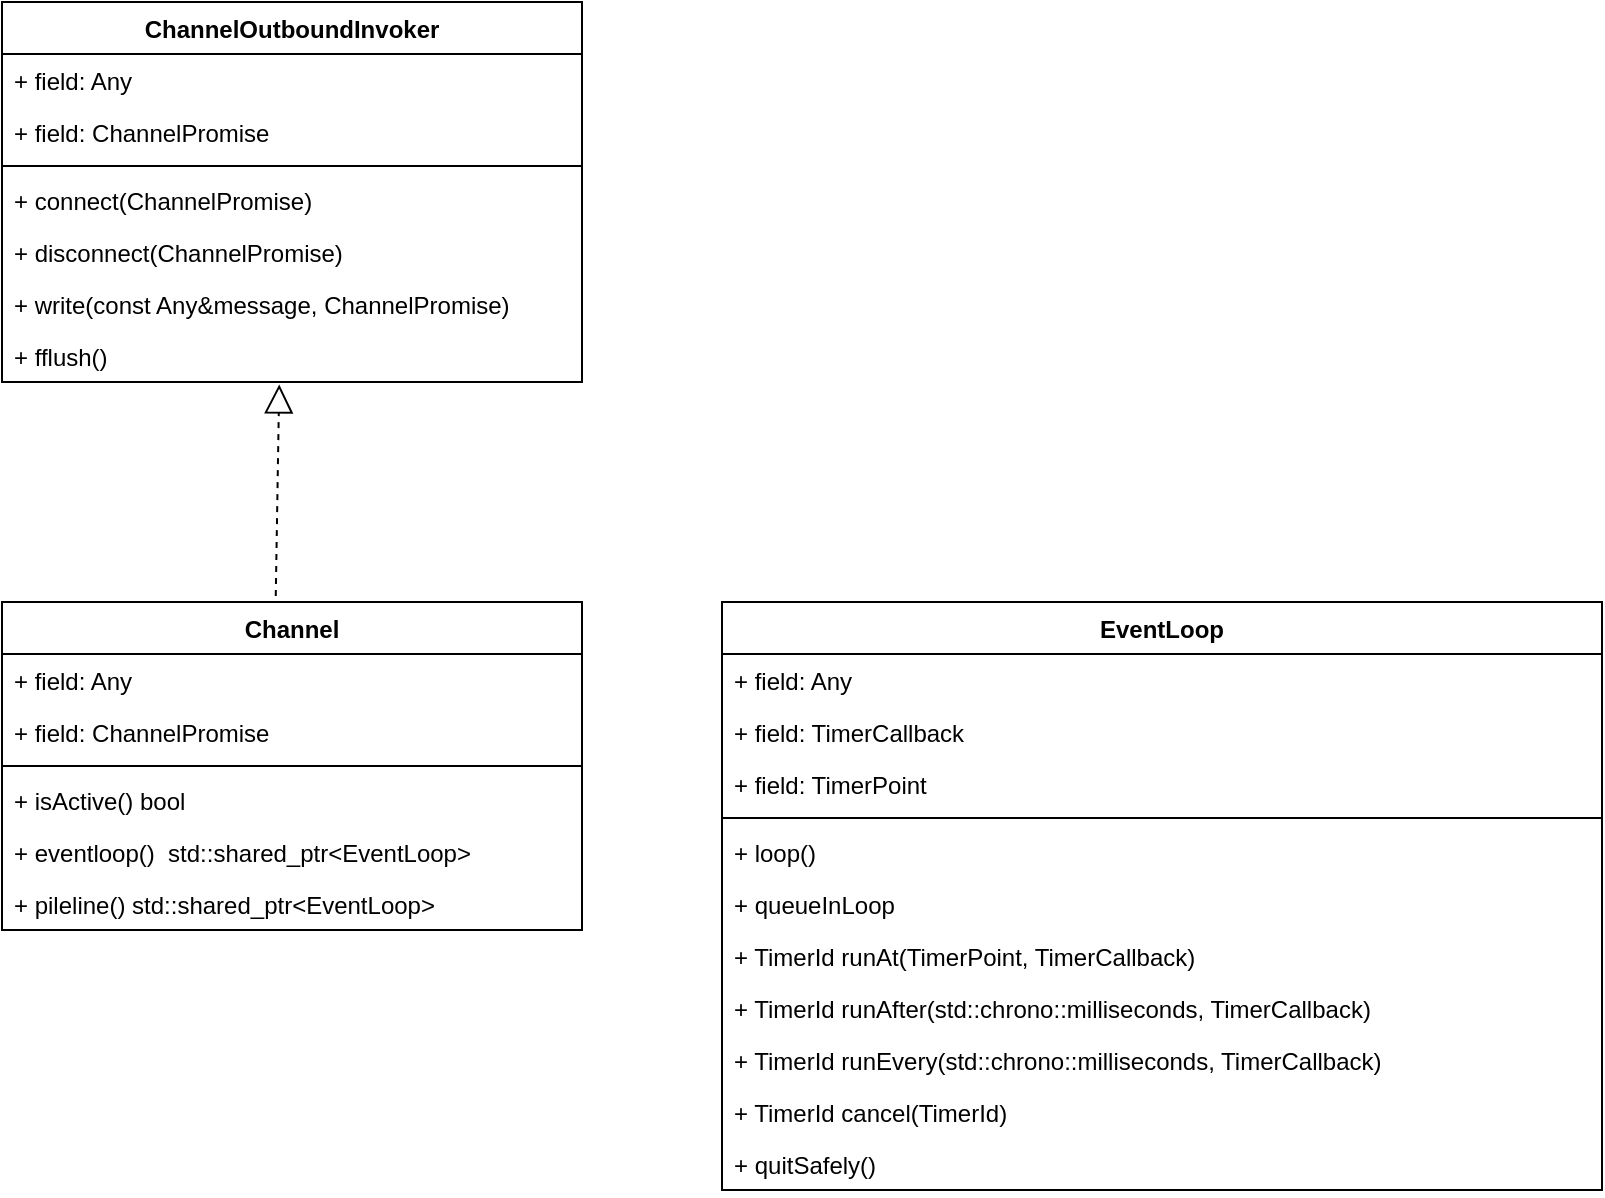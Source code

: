 <mxfile version="12.2.3" type="github" pages="3">
  <diagram name="类图" id="c4acf3e9-155e-7222-9cf6-157b1a14988f">
    <mxGraphModel dx="971" dy="495" grid="1" gridSize="10" guides="1" tooltips="1" connect="1" arrows="1" fold="1" page="1" pageScale="1" pageWidth="850" pageHeight="1100" background="#ffffff" math="0" shadow="0">
      <root>
        <mxCell id="0"/>
        <mxCell id="1" parent="0"/>
        <mxCell id="_bCPvopoZGER6yHDOMZf-1" value="ChannelOutboundInvoker" style="swimlane;fontStyle=1;align=center;verticalAlign=top;childLayout=stackLayout;horizontal=1;startSize=26;horizontalStack=0;resizeParent=1;resizeParentMax=0;resizeLast=0;collapsible=1;marginBottom=0;" vertex="1" parent="1">
          <mxGeometry x="60" y="40" width="290" height="190" as="geometry"/>
        </mxCell>
        <mxCell id="_bCPvopoZGER6yHDOMZf-2" value="+ field: Any" style="text;strokeColor=none;fillColor=none;align=left;verticalAlign=top;spacingLeft=4;spacingRight=4;overflow=hidden;rotatable=0;points=[[0,0.5],[1,0.5]];portConstraint=eastwest;" vertex="1" parent="_bCPvopoZGER6yHDOMZf-1">
          <mxGeometry y="26" width="290" height="26" as="geometry"/>
        </mxCell>
        <mxCell id="_bCPvopoZGER6yHDOMZf-12" value="+ field: ChannelPromise" style="text;strokeColor=none;fillColor=none;align=left;verticalAlign=top;spacingLeft=4;spacingRight=4;overflow=hidden;rotatable=0;points=[[0,0.5],[1,0.5]];portConstraint=eastwest;" vertex="1" parent="_bCPvopoZGER6yHDOMZf-1">
          <mxGeometry y="52" width="290" height="26" as="geometry"/>
        </mxCell>
        <mxCell id="_bCPvopoZGER6yHDOMZf-3" value="" style="line;strokeWidth=1;fillColor=none;align=left;verticalAlign=middle;spacingTop=-1;spacingLeft=3;spacingRight=3;rotatable=0;labelPosition=right;points=[];portConstraint=eastwest;" vertex="1" parent="_bCPvopoZGER6yHDOMZf-1">
          <mxGeometry y="78" width="290" height="8" as="geometry"/>
        </mxCell>
        <mxCell id="_bCPvopoZGER6yHDOMZf-4" value="+ connect(ChannelPromise)" style="text;strokeColor=none;fillColor=none;align=left;verticalAlign=top;spacingLeft=4;spacingRight=4;overflow=hidden;rotatable=0;points=[[0,0.5],[1,0.5]];portConstraint=eastwest;" vertex="1" parent="_bCPvopoZGER6yHDOMZf-1">
          <mxGeometry y="86" width="290" height="26" as="geometry"/>
        </mxCell>
        <mxCell id="_bCPvopoZGER6yHDOMZf-10" value="+ disconnect(ChannelPromise)" style="text;strokeColor=none;fillColor=none;align=left;verticalAlign=top;spacingLeft=4;spacingRight=4;overflow=hidden;rotatable=0;points=[[0,0.5],[1,0.5]];portConstraint=eastwest;" vertex="1" parent="_bCPvopoZGER6yHDOMZf-1">
          <mxGeometry y="112" width="290" height="26" as="geometry"/>
        </mxCell>
        <mxCell id="_bCPvopoZGER6yHDOMZf-11" value="+ write(const Any&amp;message, ChannelPromise)" style="text;strokeColor=none;fillColor=none;align=left;verticalAlign=top;spacingLeft=4;spacingRight=4;overflow=hidden;rotatable=0;points=[[0,0.5],[1,0.5]];portConstraint=eastwest;" vertex="1" parent="_bCPvopoZGER6yHDOMZf-1">
          <mxGeometry y="138" width="290" height="26" as="geometry"/>
        </mxCell>
        <mxCell id="_bCPvopoZGER6yHDOMZf-24" value="+ fflush()" style="text;strokeColor=none;fillColor=none;align=left;verticalAlign=top;spacingLeft=4;spacingRight=4;overflow=hidden;rotatable=0;points=[[0,0.5],[1,0.5]];portConstraint=eastwest;" vertex="1" parent="_bCPvopoZGER6yHDOMZf-1">
          <mxGeometry y="164" width="290" height="26" as="geometry"/>
        </mxCell>
        <mxCell id="_bCPvopoZGER6yHDOMZf-13" value="Channel" style="swimlane;fontStyle=1;align=center;verticalAlign=top;childLayout=stackLayout;horizontal=1;startSize=26;horizontalStack=0;resizeParent=1;resizeParentMax=0;resizeLast=0;collapsible=1;marginBottom=0;" vertex="1" parent="1">
          <mxGeometry x="60" y="340" width="290" height="164" as="geometry"/>
        </mxCell>
        <mxCell id="_bCPvopoZGER6yHDOMZf-14" value="+ field: Any" style="text;strokeColor=none;fillColor=none;align=left;verticalAlign=top;spacingLeft=4;spacingRight=4;overflow=hidden;rotatable=0;points=[[0,0.5],[1,0.5]];portConstraint=eastwest;" vertex="1" parent="_bCPvopoZGER6yHDOMZf-13">
          <mxGeometry y="26" width="290" height="26" as="geometry"/>
        </mxCell>
        <mxCell id="_bCPvopoZGER6yHDOMZf-15" value="+ field: ChannelPromise" style="text;strokeColor=none;fillColor=none;align=left;verticalAlign=top;spacingLeft=4;spacingRight=4;overflow=hidden;rotatable=0;points=[[0,0.5],[1,0.5]];portConstraint=eastwest;" vertex="1" parent="_bCPvopoZGER6yHDOMZf-13">
          <mxGeometry y="52" width="290" height="26" as="geometry"/>
        </mxCell>
        <mxCell id="_bCPvopoZGER6yHDOMZf-16" value="" style="line;strokeWidth=1;fillColor=none;align=left;verticalAlign=middle;spacingTop=-1;spacingLeft=3;spacingRight=3;rotatable=0;labelPosition=right;points=[];portConstraint=eastwest;" vertex="1" parent="_bCPvopoZGER6yHDOMZf-13">
          <mxGeometry y="78" width="290" height="8" as="geometry"/>
        </mxCell>
        <mxCell id="_bCPvopoZGER6yHDOMZf-17" value="+ isActive() bool" style="text;strokeColor=none;fillColor=none;align=left;verticalAlign=top;spacingLeft=4;spacingRight=4;overflow=hidden;rotatable=0;points=[[0,0.5],[1,0.5]];portConstraint=eastwest;" vertex="1" parent="_bCPvopoZGER6yHDOMZf-13">
          <mxGeometry y="86" width="290" height="26" as="geometry"/>
        </mxCell>
        <mxCell id="_bCPvopoZGER6yHDOMZf-18" value="+ eventloop()  std::shared_ptr&lt;EventLoop&gt;" style="text;strokeColor=none;fillColor=none;align=left;verticalAlign=top;spacingLeft=4;spacingRight=4;overflow=hidden;rotatable=0;points=[[0,0.5],[1,0.5]];portConstraint=eastwest;" vertex="1" parent="_bCPvopoZGER6yHDOMZf-13">
          <mxGeometry y="112" width="290" height="26" as="geometry"/>
        </mxCell>
        <mxCell id="_bCPvopoZGER6yHDOMZf-19" value="+ pileline() std::shared_ptr&lt;EventLoop&gt;" style="text;strokeColor=none;fillColor=none;align=left;verticalAlign=top;spacingLeft=4;spacingRight=4;overflow=hidden;rotatable=0;points=[[0,0.5],[1,0.5]];portConstraint=eastwest;" vertex="1" parent="_bCPvopoZGER6yHDOMZf-13">
          <mxGeometry y="138" width="290" height="26" as="geometry"/>
        </mxCell>
        <mxCell id="_bCPvopoZGER6yHDOMZf-26" value="" style="endArrow=block;dashed=1;endFill=0;endSize=12;html=1;entryX=0.478;entryY=1.046;entryDx=0;entryDy=0;entryPerimeter=0;exitX=0.472;exitY=-0.018;exitDx=0;exitDy=0;exitPerimeter=0;" edge="1" parent="1" source="_bCPvopoZGER6yHDOMZf-13" target="_bCPvopoZGER6yHDOMZf-24">
          <mxGeometry width="160" relative="1" as="geometry">
            <mxPoint x="200" y="310" as="sourcePoint"/>
            <mxPoint x="360" y="310" as="targetPoint"/>
          </mxGeometry>
        </mxCell>
        <mxCell id="_bCPvopoZGER6yHDOMZf-28" value="EventLoop" style="swimlane;fontStyle=1;align=center;verticalAlign=top;childLayout=stackLayout;horizontal=1;startSize=26;horizontalStack=0;resizeParent=1;resizeParentMax=0;resizeLast=0;collapsible=1;marginBottom=0;" vertex="1" parent="1">
          <mxGeometry x="420" y="340" width="440" height="294" as="geometry"/>
        </mxCell>
        <mxCell id="_bCPvopoZGER6yHDOMZf-29" value="+ field: Any" style="text;strokeColor=none;fillColor=none;align=left;verticalAlign=top;spacingLeft=4;spacingRight=4;overflow=hidden;rotatable=0;points=[[0,0.5],[1,0.5]];portConstraint=eastwest;" vertex="1" parent="_bCPvopoZGER6yHDOMZf-28">
          <mxGeometry y="26" width="440" height="26" as="geometry"/>
        </mxCell>
        <mxCell id="_bCPvopoZGER6yHDOMZf-41" value="+ field: TimerCallback" style="text;strokeColor=none;fillColor=none;align=left;verticalAlign=top;spacingLeft=4;spacingRight=4;overflow=hidden;rotatable=0;points=[[0,0.5],[1,0.5]];portConstraint=eastwest;" vertex="1" parent="_bCPvopoZGER6yHDOMZf-28">
          <mxGeometry y="52" width="440" height="26" as="geometry"/>
        </mxCell>
        <mxCell id="_bCPvopoZGER6yHDOMZf-30" value="+ field: TimerPoint" style="text;strokeColor=none;fillColor=none;align=left;verticalAlign=top;spacingLeft=4;spacingRight=4;overflow=hidden;rotatable=0;points=[[0,0.5],[1,0.5]];portConstraint=eastwest;" vertex="1" parent="_bCPvopoZGER6yHDOMZf-28">
          <mxGeometry y="78" width="440" height="26" as="geometry"/>
        </mxCell>
        <mxCell id="_bCPvopoZGER6yHDOMZf-31" value="" style="line;strokeWidth=1;fillColor=none;align=left;verticalAlign=middle;spacingTop=-1;spacingLeft=3;spacingRight=3;rotatable=0;labelPosition=right;points=[];portConstraint=eastwest;" vertex="1" parent="_bCPvopoZGER6yHDOMZf-28">
          <mxGeometry y="104" width="440" height="8" as="geometry"/>
        </mxCell>
        <mxCell id="_bCPvopoZGER6yHDOMZf-32" value="+ loop()" style="text;strokeColor=none;fillColor=none;align=left;verticalAlign=top;spacingLeft=4;spacingRight=4;overflow=hidden;rotatable=0;points=[[0,0.5],[1,0.5]];portConstraint=eastwest;" vertex="1" parent="_bCPvopoZGER6yHDOMZf-28">
          <mxGeometry y="112" width="440" height="26" as="geometry"/>
        </mxCell>
        <mxCell id="_bCPvopoZGER6yHDOMZf-33" value="+ queueInLoop" style="text;strokeColor=none;fillColor=none;align=left;verticalAlign=top;spacingLeft=4;spacingRight=4;overflow=hidden;rotatable=0;points=[[0,0.5],[1,0.5]];portConstraint=eastwest;" vertex="1" parent="_bCPvopoZGER6yHDOMZf-28">
          <mxGeometry y="138" width="440" height="26" as="geometry"/>
        </mxCell>
        <mxCell id="_bCPvopoZGER6yHDOMZf-37" value="+ TimerId runAt(TimerPoint, TimerCallback)" style="text;strokeColor=none;fillColor=none;align=left;verticalAlign=top;spacingLeft=4;spacingRight=4;overflow=hidden;rotatable=0;points=[[0,0.5],[1,0.5]];portConstraint=eastwest;" vertex="1" parent="_bCPvopoZGER6yHDOMZf-28">
          <mxGeometry y="164" width="440" height="26" as="geometry"/>
        </mxCell>
        <mxCell id="_bCPvopoZGER6yHDOMZf-38" value="+ TimerId runAfter(std::chrono::milliseconds, TimerCallback)" style="text;strokeColor=none;fillColor=none;align=left;verticalAlign=top;spacingLeft=4;spacingRight=4;overflow=hidden;rotatable=0;points=[[0,0.5],[1,0.5]];portConstraint=eastwest;" vertex="1" parent="_bCPvopoZGER6yHDOMZf-28">
          <mxGeometry y="190" width="440" height="26" as="geometry"/>
        </mxCell>
        <mxCell id="_bCPvopoZGER6yHDOMZf-42" value="+ TimerId runEvery(std::chrono::milliseconds, TimerCallback)" style="text;strokeColor=none;fillColor=none;align=left;verticalAlign=top;spacingLeft=4;spacingRight=4;overflow=hidden;rotatable=0;points=[[0,0.5],[1,0.5]];portConstraint=eastwest;" vertex="1" parent="_bCPvopoZGER6yHDOMZf-28">
          <mxGeometry y="216" width="440" height="26" as="geometry"/>
        </mxCell>
        <mxCell id="_bCPvopoZGER6yHDOMZf-43" value="+ TimerId cancel(TimerId)" style="text;strokeColor=none;fillColor=none;align=left;verticalAlign=top;spacingLeft=4;spacingRight=4;overflow=hidden;rotatable=0;points=[[0,0.5],[1,0.5]];portConstraint=eastwest;" vertex="1" parent="_bCPvopoZGER6yHDOMZf-28">
          <mxGeometry y="242" width="440" height="26" as="geometry"/>
        </mxCell>
        <mxCell id="_bCPvopoZGER6yHDOMZf-34" value="+ quitSafely()" style="text;strokeColor=none;fillColor=none;align=left;verticalAlign=top;spacingLeft=4;spacingRight=4;overflow=hidden;rotatable=0;points=[[0,0.5],[1,0.5]];portConstraint=eastwest;" vertex="1" parent="_bCPvopoZGER6yHDOMZf-28">
          <mxGeometry y="268" width="440" height="26" as="geometry"/>
        </mxCell>
      </root>
    </mxGraphModel>
  </diagram>
  <diagram id="pQ7dtovfqLk3mC11gynK" name="UML活动图">
    <mxGraphModel dx="1408" dy="718" grid="1" gridSize="10" guides="1" tooltips="1" connect="1" arrows="1" fold="1" page="1" pageScale="1" pageWidth="850" pageHeight="1100" math="0" shadow="0">
      <root>
        <mxCell id="rYr7WCL7WObzl--F8MwN-0"/>
        <mxCell id="rYr7WCL7WObzl--F8MwN-1" parent="rYr7WCL7WObzl--F8MwN-0"/>
      </root>
    </mxGraphModel>
  </diagram>
  <diagram id="Y8OaXgC5r_cKhnW7X01x" name="UML序列图">
    <mxGraphModel dx="1408" dy="718" grid="1" gridSize="10" guides="1" tooltips="1" connect="1" arrows="1" fold="1" page="1" pageScale="1" pageWidth="850" pageHeight="1100" math="0" shadow="0">
      <root>
        <mxCell id="ptsElyhNpNcPMQXLai7u-0"/>
        <mxCell id="ptsElyhNpNcPMQXLai7u-1" parent="ptsElyhNpNcPMQXLai7u-0"/>
      </root>
    </mxGraphModel>
  </diagram>
</mxfile>
